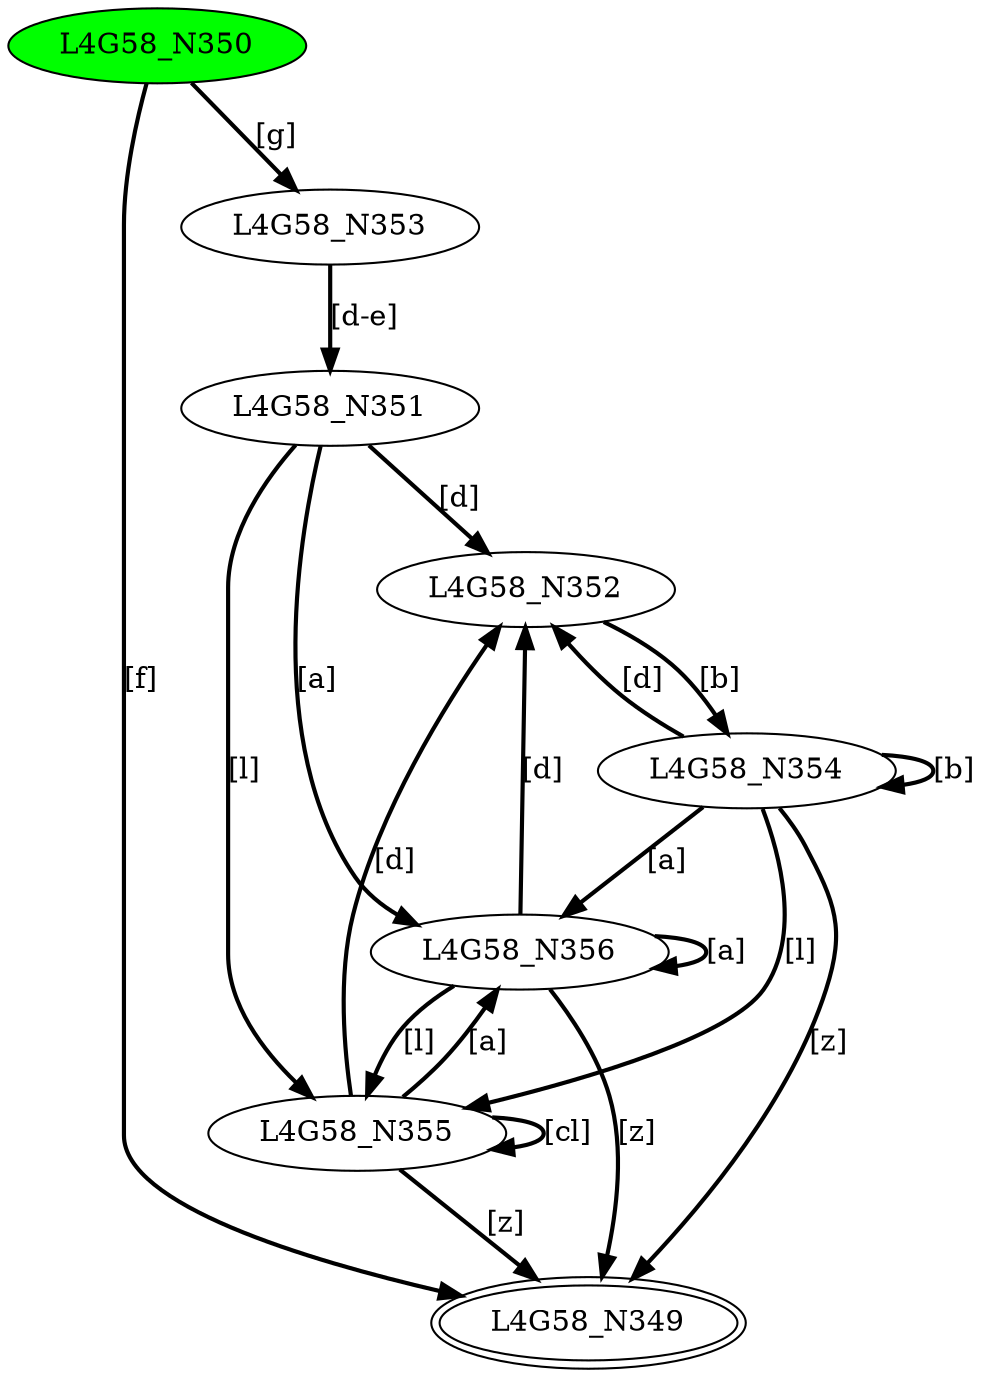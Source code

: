 digraph G58{
"L4G58_N349" [peripheries=2];
"L4G58_N350" [style=filled,fillcolor=green];
"L4G58_N351";
"L4G58_N352";
"L4G58_N353";
"L4G58_N354";
"L4G58_N355";
"L4G58_N356";
"L4G58_N350"->"L4G58_N349" [style = bold, label = "[f]"];
"L4G58_N350"->"L4G58_N353" [style = bold, label = "[g]"];
"L4G58_N351"->"L4G58_N352" [style = bold, label = "[d]"];
"L4G58_N351"->"L4G58_N355" [style = bold, label = "[l]"];
"L4G58_N351"->"L4G58_N356" [style = bold, label = "[a]"];
"L4G58_N352"->"L4G58_N354" [style = bold, label = "[b]"];
"L4G58_N353"->"L4G58_N351" [style = bold, label = "[d-e]"];
"L4G58_N354"->"L4G58_N349" [style = bold, label = "[z]"];
"L4G58_N354"->"L4G58_N352" [style = bold, label = "[d]"];
"L4G58_N354"->"L4G58_N354" [style = bold, label = "[b]"];
"L4G58_N354"->"L4G58_N355" [style = bold, label = "[l]"];
"L4G58_N354"->"L4G58_N356" [style = bold, label = "[a]"];
"L4G58_N355"->"L4G58_N349" [style = bold, label = "[z]"];
"L4G58_N355"->"L4G58_N352" [style = bold, label = "[d]"];
"L4G58_N355"->"L4G58_N355" [style = bold, label = "[cl]"];
"L4G58_N355"->"L4G58_N356" [style = bold, label = "[a]"];
"L4G58_N356"->"L4G58_N349" [style = bold, label = "[z]"];
"L4G58_N356"->"L4G58_N352" [style = bold, label = "[d]"];
"L4G58_N356"->"L4G58_N355" [style = bold, label = "[l]"];
"L4G58_N356"->"L4G58_N356" [style = bold, label = "[a]"];
}

